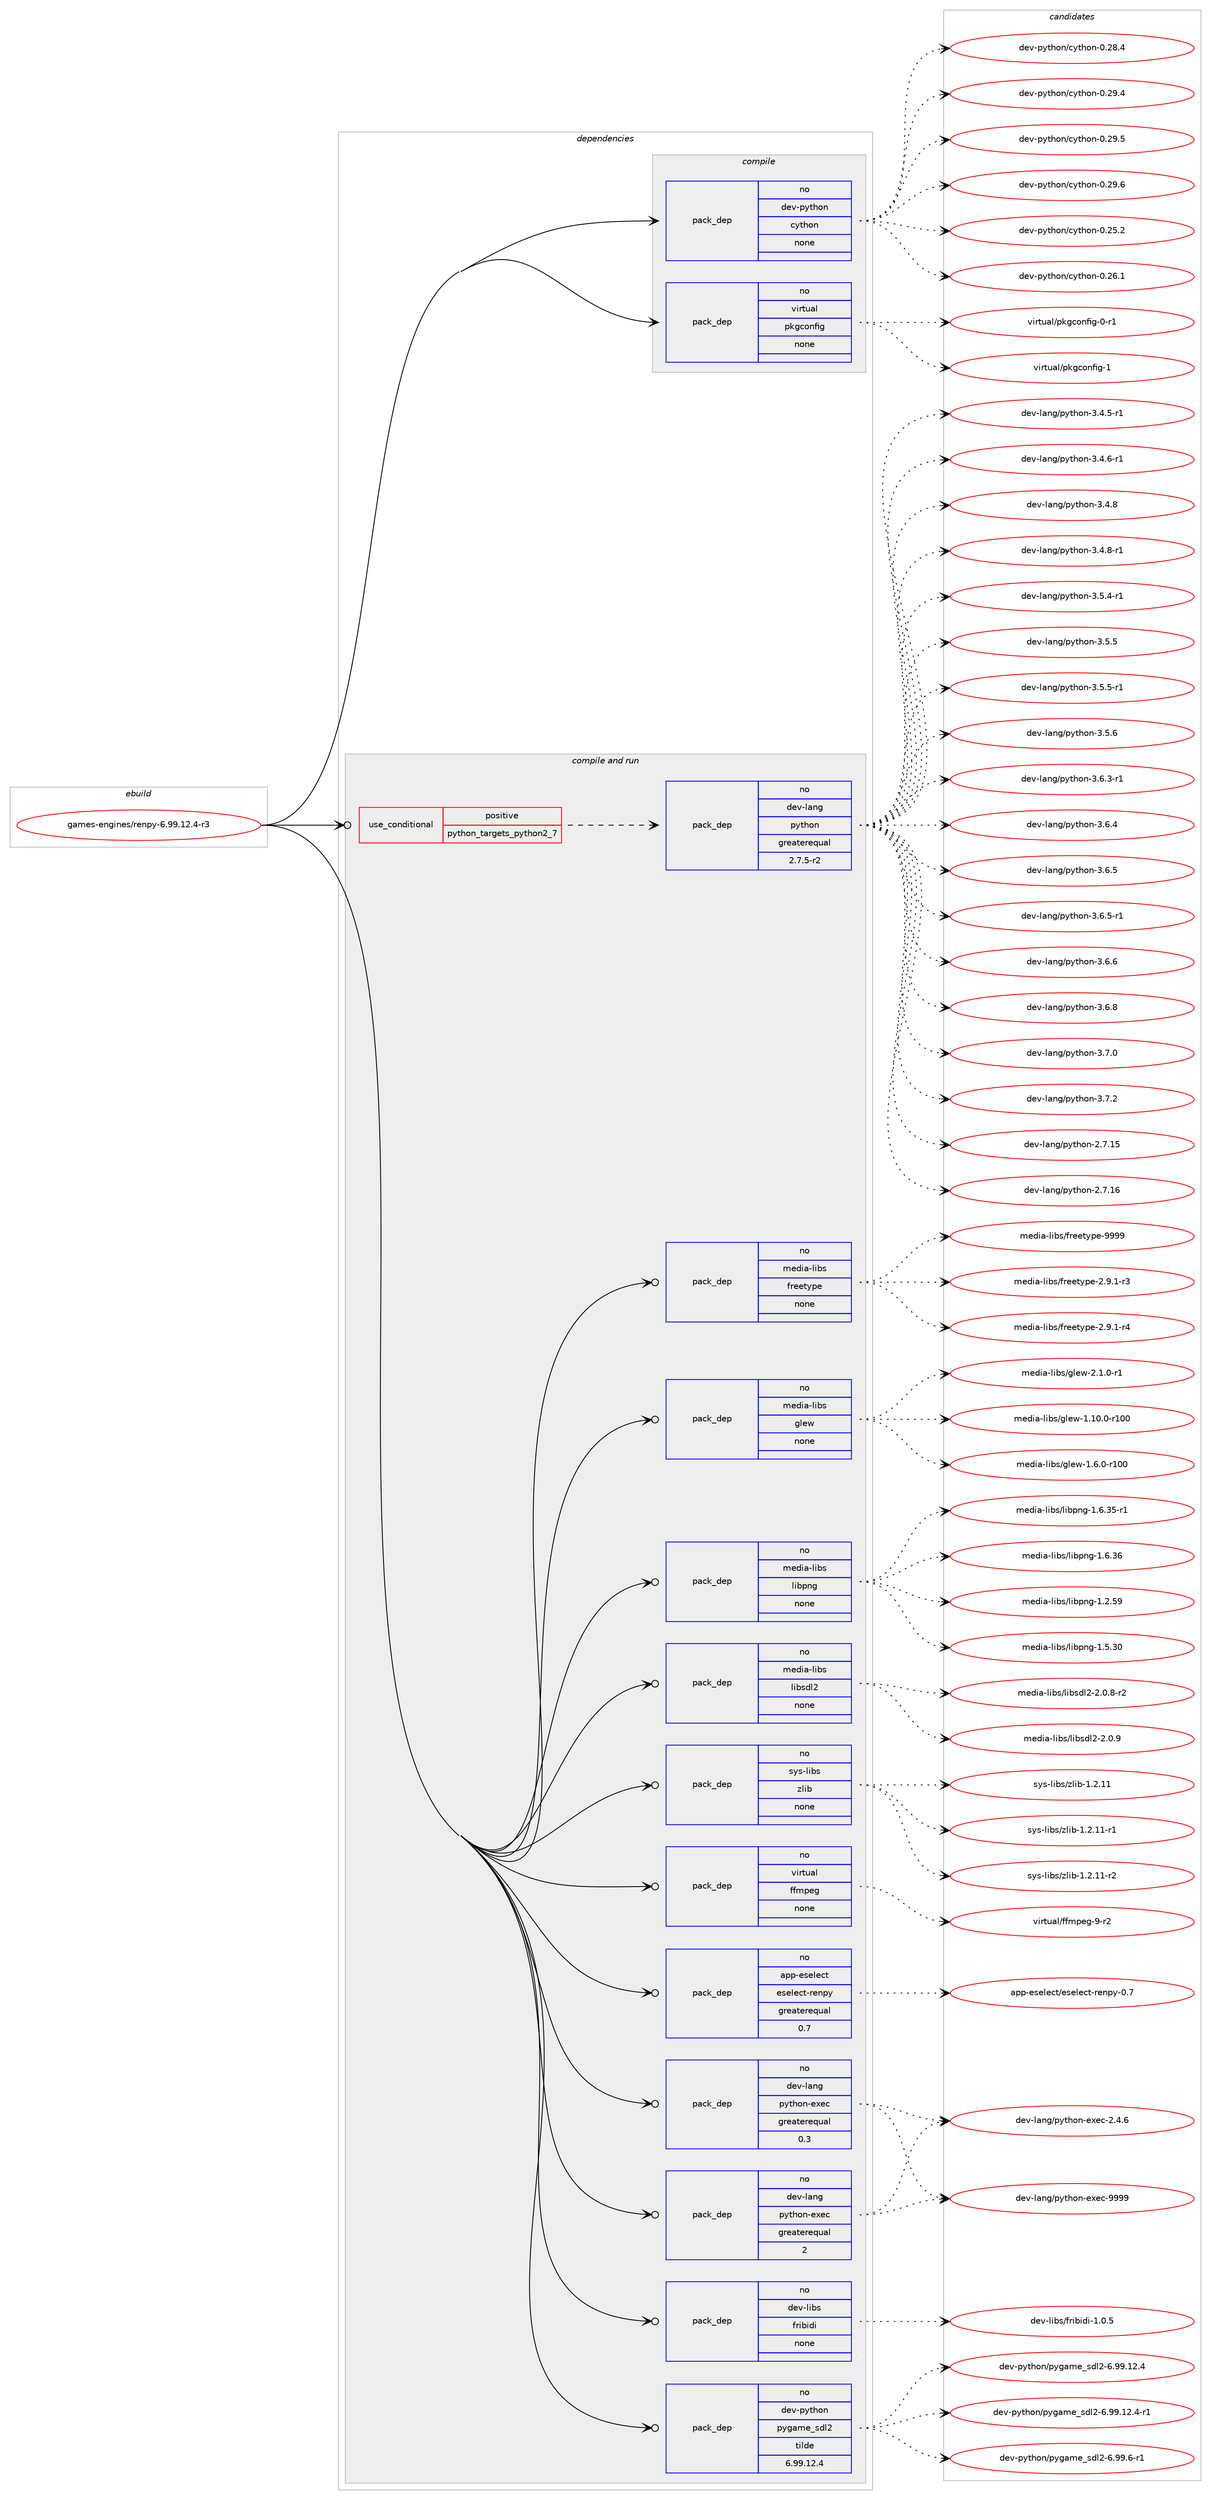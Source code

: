 digraph prolog {

# *************
# Graph options
# *************

newrank=true;
concentrate=true;
compound=true;
graph [rankdir=LR,fontname=Helvetica,fontsize=10,ranksep=1.5];#, ranksep=2.5, nodesep=0.2];
edge  [arrowhead=vee];
node  [fontname=Helvetica,fontsize=10];

# **********
# The ebuild
# **********

subgraph cluster_leftcol {
color=gray;
rank=same;
label=<<i>ebuild</i>>;
id [label="games-engines/renpy-6.99.12.4-r3", color=red, width=4, href="../games-engines/renpy-6.99.12.4-r3.svg"];
}

# ****************
# The dependencies
# ****************

subgraph cluster_midcol {
color=gray;
label=<<i>dependencies</i>>;
subgraph cluster_compile {
fillcolor="#eeeeee";
style=filled;
label=<<i>compile</i>>;
subgraph pack1106395 {
dependency1556688 [label=<<TABLE BORDER="0" CELLBORDER="1" CELLSPACING="0" CELLPADDING="4" WIDTH="220"><TR><TD ROWSPAN="6" CELLPADDING="30">pack_dep</TD></TR><TR><TD WIDTH="110">no</TD></TR><TR><TD>dev-python</TD></TR><TR><TD>cython</TD></TR><TR><TD>none</TD></TR><TR><TD></TD></TR></TABLE>>, shape=none, color=blue];
}
id:e -> dependency1556688:w [weight=20,style="solid",arrowhead="vee"];
subgraph pack1106396 {
dependency1556689 [label=<<TABLE BORDER="0" CELLBORDER="1" CELLSPACING="0" CELLPADDING="4" WIDTH="220"><TR><TD ROWSPAN="6" CELLPADDING="30">pack_dep</TD></TR><TR><TD WIDTH="110">no</TD></TR><TR><TD>virtual</TD></TR><TR><TD>pkgconfig</TD></TR><TR><TD>none</TD></TR><TR><TD></TD></TR></TABLE>>, shape=none, color=blue];
}
id:e -> dependency1556689:w [weight=20,style="solid",arrowhead="vee"];
}
subgraph cluster_compileandrun {
fillcolor="#eeeeee";
style=filled;
label=<<i>compile and run</i>>;
subgraph cond426432 {
dependency1556690 [label=<<TABLE BORDER="0" CELLBORDER="1" CELLSPACING="0" CELLPADDING="4"><TR><TD ROWSPAN="3" CELLPADDING="10">use_conditional</TD></TR><TR><TD>positive</TD></TR><TR><TD>python_targets_python2_7</TD></TR></TABLE>>, shape=none, color=red];
subgraph pack1106397 {
dependency1556691 [label=<<TABLE BORDER="0" CELLBORDER="1" CELLSPACING="0" CELLPADDING="4" WIDTH="220"><TR><TD ROWSPAN="6" CELLPADDING="30">pack_dep</TD></TR><TR><TD WIDTH="110">no</TD></TR><TR><TD>dev-lang</TD></TR><TR><TD>python</TD></TR><TR><TD>greaterequal</TD></TR><TR><TD>2.7.5-r2</TD></TR></TABLE>>, shape=none, color=blue];
}
dependency1556690:e -> dependency1556691:w [weight=20,style="dashed",arrowhead="vee"];
}
id:e -> dependency1556690:w [weight=20,style="solid",arrowhead="odotvee"];
subgraph pack1106398 {
dependency1556692 [label=<<TABLE BORDER="0" CELLBORDER="1" CELLSPACING="0" CELLPADDING="4" WIDTH="220"><TR><TD ROWSPAN="6" CELLPADDING="30">pack_dep</TD></TR><TR><TD WIDTH="110">no</TD></TR><TR><TD>app-eselect</TD></TR><TR><TD>eselect-renpy</TD></TR><TR><TD>greaterequal</TD></TR><TR><TD>0.7</TD></TR></TABLE>>, shape=none, color=blue];
}
id:e -> dependency1556692:w [weight=20,style="solid",arrowhead="odotvee"];
subgraph pack1106399 {
dependency1556693 [label=<<TABLE BORDER="0" CELLBORDER="1" CELLSPACING="0" CELLPADDING="4" WIDTH="220"><TR><TD ROWSPAN="6" CELLPADDING="30">pack_dep</TD></TR><TR><TD WIDTH="110">no</TD></TR><TR><TD>dev-lang</TD></TR><TR><TD>python-exec</TD></TR><TR><TD>greaterequal</TD></TR><TR><TD>0.3</TD></TR></TABLE>>, shape=none, color=blue];
}
id:e -> dependency1556693:w [weight=20,style="solid",arrowhead="odotvee"];
subgraph pack1106400 {
dependency1556694 [label=<<TABLE BORDER="0" CELLBORDER="1" CELLSPACING="0" CELLPADDING="4" WIDTH="220"><TR><TD ROWSPAN="6" CELLPADDING="30">pack_dep</TD></TR><TR><TD WIDTH="110">no</TD></TR><TR><TD>dev-lang</TD></TR><TR><TD>python-exec</TD></TR><TR><TD>greaterequal</TD></TR><TR><TD>2</TD></TR></TABLE>>, shape=none, color=blue];
}
id:e -> dependency1556694:w [weight=20,style="solid",arrowhead="odotvee"];
subgraph pack1106401 {
dependency1556695 [label=<<TABLE BORDER="0" CELLBORDER="1" CELLSPACING="0" CELLPADDING="4" WIDTH="220"><TR><TD ROWSPAN="6" CELLPADDING="30">pack_dep</TD></TR><TR><TD WIDTH="110">no</TD></TR><TR><TD>dev-libs</TD></TR><TR><TD>fribidi</TD></TR><TR><TD>none</TD></TR><TR><TD></TD></TR></TABLE>>, shape=none, color=blue];
}
id:e -> dependency1556695:w [weight=20,style="solid",arrowhead="odotvee"];
subgraph pack1106402 {
dependency1556696 [label=<<TABLE BORDER="0" CELLBORDER="1" CELLSPACING="0" CELLPADDING="4" WIDTH="220"><TR><TD ROWSPAN="6" CELLPADDING="30">pack_dep</TD></TR><TR><TD WIDTH="110">no</TD></TR><TR><TD>dev-python</TD></TR><TR><TD>pygame_sdl2</TD></TR><TR><TD>tilde</TD></TR><TR><TD>6.99.12.4</TD></TR></TABLE>>, shape=none, color=blue];
}
id:e -> dependency1556696:w [weight=20,style="solid",arrowhead="odotvee"];
subgraph pack1106403 {
dependency1556697 [label=<<TABLE BORDER="0" CELLBORDER="1" CELLSPACING="0" CELLPADDING="4" WIDTH="220"><TR><TD ROWSPAN="6" CELLPADDING="30">pack_dep</TD></TR><TR><TD WIDTH="110">no</TD></TR><TR><TD>media-libs</TD></TR><TR><TD>freetype</TD></TR><TR><TD>none</TD></TR><TR><TD></TD></TR></TABLE>>, shape=none, color=blue];
}
id:e -> dependency1556697:w [weight=20,style="solid",arrowhead="odotvee"];
subgraph pack1106404 {
dependency1556698 [label=<<TABLE BORDER="0" CELLBORDER="1" CELLSPACING="0" CELLPADDING="4" WIDTH="220"><TR><TD ROWSPAN="6" CELLPADDING="30">pack_dep</TD></TR><TR><TD WIDTH="110">no</TD></TR><TR><TD>media-libs</TD></TR><TR><TD>glew</TD></TR><TR><TD>none</TD></TR><TR><TD></TD></TR></TABLE>>, shape=none, color=blue];
}
id:e -> dependency1556698:w [weight=20,style="solid",arrowhead="odotvee"];
subgraph pack1106405 {
dependency1556699 [label=<<TABLE BORDER="0" CELLBORDER="1" CELLSPACING="0" CELLPADDING="4" WIDTH="220"><TR><TD ROWSPAN="6" CELLPADDING="30">pack_dep</TD></TR><TR><TD WIDTH="110">no</TD></TR><TR><TD>media-libs</TD></TR><TR><TD>libpng</TD></TR><TR><TD>none</TD></TR><TR><TD></TD></TR></TABLE>>, shape=none, color=blue];
}
id:e -> dependency1556699:w [weight=20,style="solid",arrowhead="odotvee"];
subgraph pack1106406 {
dependency1556700 [label=<<TABLE BORDER="0" CELLBORDER="1" CELLSPACING="0" CELLPADDING="4" WIDTH="220"><TR><TD ROWSPAN="6" CELLPADDING="30">pack_dep</TD></TR><TR><TD WIDTH="110">no</TD></TR><TR><TD>media-libs</TD></TR><TR><TD>libsdl2</TD></TR><TR><TD>none</TD></TR><TR><TD></TD></TR></TABLE>>, shape=none, color=blue];
}
id:e -> dependency1556700:w [weight=20,style="solid",arrowhead="odotvee"];
subgraph pack1106407 {
dependency1556701 [label=<<TABLE BORDER="0" CELLBORDER="1" CELLSPACING="0" CELLPADDING="4" WIDTH="220"><TR><TD ROWSPAN="6" CELLPADDING="30">pack_dep</TD></TR><TR><TD WIDTH="110">no</TD></TR><TR><TD>sys-libs</TD></TR><TR><TD>zlib</TD></TR><TR><TD>none</TD></TR><TR><TD></TD></TR></TABLE>>, shape=none, color=blue];
}
id:e -> dependency1556701:w [weight=20,style="solid",arrowhead="odotvee"];
subgraph pack1106408 {
dependency1556702 [label=<<TABLE BORDER="0" CELLBORDER="1" CELLSPACING="0" CELLPADDING="4" WIDTH="220"><TR><TD ROWSPAN="6" CELLPADDING="30">pack_dep</TD></TR><TR><TD WIDTH="110">no</TD></TR><TR><TD>virtual</TD></TR><TR><TD>ffmpeg</TD></TR><TR><TD>none</TD></TR><TR><TD></TD></TR></TABLE>>, shape=none, color=blue];
}
id:e -> dependency1556702:w [weight=20,style="solid",arrowhead="odotvee"];
}
subgraph cluster_run {
fillcolor="#eeeeee";
style=filled;
label=<<i>run</i>>;
}
}

# **************
# The candidates
# **************

subgraph cluster_choices {
rank=same;
color=gray;
label=<<i>candidates</i>>;

subgraph choice1106395 {
color=black;
nodesep=1;
choice10010111845112121116104111110479912111610411111045484650534650 [label="dev-python/cython-0.25.2", color=red, width=4,href="../dev-python/cython-0.25.2.svg"];
choice10010111845112121116104111110479912111610411111045484650544649 [label="dev-python/cython-0.26.1", color=red, width=4,href="../dev-python/cython-0.26.1.svg"];
choice10010111845112121116104111110479912111610411111045484650564652 [label="dev-python/cython-0.28.4", color=red, width=4,href="../dev-python/cython-0.28.4.svg"];
choice10010111845112121116104111110479912111610411111045484650574652 [label="dev-python/cython-0.29.4", color=red, width=4,href="../dev-python/cython-0.29.4.svg"];
choice10010111845112121116104111110479912111610411111045484650574653 [label="dev-python/cython-0.29.5", color=red, width=4,href="../dev-python/cython-0.29.5.svg"];
choice10010111845112121116104111110479912111610411111045484650574654 [label="dev-python/cython-0.29.6", color=red, width=4,href="../dev-python/cython-0.29.6.svg"];
dependency1556688:e -> choice10010111845112121116104111110479912111610411111045484650534650:w [style=dotted,weight="100"];
dependency1556688:e -> choice10010111845112121116104111110479912111610411111045484650544649:w [style=dotted,weight="100"];
dependency1556688:e -> choice10010111845112121116104111110479912111610411111045484650564652:w [style=dotted,weight="100"];
dependency1556688:e -> choice10010111845112121116104111110479912111610411111045484650574652:w [style=dotted,weight="100"];
dependency1556688:e -> choice10010111845112121116104111110479912111610411111045484650574653:w [style=dotted,weight="100"];
dependency1556688:e -> choice10010111845112121116104111110479912111610411111045484650574654:w [style=dotted,weight="100"];
}
subgraph choice1106396 {
color=black;
nodesep=1;
choice11810511411611797108471121071039911111010210510345484511449 [label="virtual/pkgconfig-0-r1", color=red, width=4,href="../virtual/pkgconfig-0-r1.svg"];
choice1181051141161179710847112107103991111101021051034549 [label="virtual/pkgconfig-1", color=red, width=4,href="../virtual/pkgconfig-1.svg"];
dependency1556689:e -> choice11810511411611797108471121071039911111010210510345484511449:w [style=dotted,weight="100"];
dependency1556689:e -> choice1181051141161179710847112107103991111101021051034549:w [style=dotted,weight="100"];
}
subgraph choice1106397 {
color=black;
nodesep=1;
choice10010111845108971101034711212111610411111045504655464953 [label="dev-lang/python-2.7.15", color=red, width=4,href="../dev-lang/python-2.7.15.svg"];
choice10010111845108971101034711212111610411111045504655464954 [label="dev-lang/python-2.7.16", color=red, width=4,href="../dev-lang/python-2.7.16.svg"];
choice1001011184510897110103471121211161041111104551465246534511449 [label="dev-lang/python-3.4.5-r1", color=red, width=4,href="../dev-lang/python-3.4.5-r1.svg"];
choice1001011184510897110103471121211161041111104551465246544511449 [label="dev-lang/python-3.4.6-r1", color=red, width=4,href="../dev-lang/python-3.4.6-r1.svg"];
choice100101118451089711010347112121116104111110455146524656 [label="dev-lang/python-3.4.8", color=red, width=4,href="../dev-lang/python-3.4.8.svg"];
choice1001011184510897110103471121211161041111104551465246564511449 [label="dev-lang/python-3.4.8-r1", color=red, width=4,href="../dev-lang/python-3.4.8-r1.svg"];
choice1001011184510897110103471121211161041111104551465346524511449 [label="dev-lang/python-3.5.4-r1", color=red, width=4,href="../dev-lang/python-3.5.4-r1.svg"];
choice100101118451089711010347112121116104111110455146534653 [label="dev-lang/python-3.5.5", color=red, width=4,href="../dev-lang/python-3.5.5.svg"];
choice1001011184510897110103471121211161041111104551465346534511449 [label="dev-lang/python-3.5.5-r1", color=red, width=4,href="../dev-lang/python-3.5.5-r1.svg"];
choice100101118451089711010347112121116104111110455146534654 [label="dev-lang/python-3.5.6", color=red, width=4,href="../dev-lang/python-3.5.6.svg"];
choice1001011184510897110103471121211161041111104551465446514511449 [label="dev-lang/python-3.6.3-r1", color=red, width=4,href="../dev-lang/python-3.6.3-r1.svg"];
choice100101118451089711010347112121116104111110455146544652 [label="dev-lang/python-3.6.4", color=red, width=4,href="../dev-lang/python-3.6.4.svg"];
choice100101118451089711010347112121116104111110455146544653 [label="dev-lang/python-3.6.5", color=red, width=4,href="../dev-lang/python-3.6.5.svg"];
choice1001011184510897110103471121211161041111104551465446534511449 [label="dev-lang/python-3.6.5-r1", color=red, width=4,href="../dev-lang/python-3.6.5-r1.svg"];
choice100101118451089711010347112121116104111110455146544654 [label="dev-lang/python-3.6.6", color=red, width=4,href="../dev-lang/python-3.6.6.svg"];
choice100101118451089711010347112121116104111110455146544656 [label="dev-lang/python-3.6.8", color=red, width=4,href="../dev-lang/python-3.6.8.svg"];
choice100101118451089711010347112121116104111110455146554648 [label="dev-lang/python-3.7.0", color=red, width=4,href="../dev-lang/python-3.7.0.svg"];
choice100101118451089711010347112121116104111110455146554650 [label="dev-lang/python-3.7.2", color=red, width=4,href="../dev-lang/python-3.7.2.svg"];
dependency1556691:e -> choice10010111845108971101034711212111610411111045504655464953:w [style=dotted,weight="100"];
dependency1556691:e -> choice10010111845108971101034711212111610411111045504655464954:w [style=dotted,weight="100"];
dependency1556691:e -> choice1001011184510897110103471121211161041111104551465246534511449:w [style=dotted,weight="100"];
dependency1556691:e -> choice1001011184510897110103471121211161041111104551465246544511449:w [style=dotted,weight="100"];
dependency1556691:e -> choice100101118451089711010347112121116104111110455146524656:w [style=dotted,weight="100"];
dependency1556691:e -> choice1001011184510897110103471121211161041111104551465246564511449:w [style=dotted,weight="100"];
dependency1556691:e -> choice1001011184510897110103471121211161041111104551465346524511449:w [style=dotted,weight="100"];
dependency1556691:e -> choice100101118451089711010347112121116104111110455146534653:w [style=dotted,weight="100"];
dependency1556691:e -> choice1001011184510897110103471121211161041111104551465346534511449:w [style=dotted,weight="100"];
dependency1556691:e -> choice100101118451089711010347112121116104111110455146534654:w [style=dotted,weight="100"];
dependency1556691:e -> choice1001011184510897110103471121211161041111104551465446514511449:w [style=dotted,weight="100"];
dependency1556691:e -> choice100101118451089711010347112121116104111110455146544652:w [style=dotted,weight="100"];
dependency1556691:e -> choice100101118451089711010347112121116104111110455146544653:w [style=dotted,weight="100"];
dependency1556691:e -> choice1001011184510897110103471121211161041111104551465446534511449:w [style=dotted,weight="100"];
dependency1556691:e -> choice100101118451089711010347112121116104111110455146544654:w [style=dotted,weight="100"];
dependency1556691:e -> choice100101118451089711010347112121116104111110455146544656:w [style=dotted,weight="100"];
dependency1556691:e -> choice100101118451089711010347112121116104111110455146554648:w [style=dotted,weight="100"];
dependency1556691:e -> choice100101118451089711010347112121116104111110455146554650:w [style=dotted,weight="100"];
}
subgraph choice1106398 {
color=black;
nodesep=1;
choice97112112451011151011081019911647101115101108101991164511410111011212145484655 [label="app-eselect/eselect-renpy-0.7", color=red, width=4,href="../app-eselect/eselect-renpy-0.7.svg"];
dependency1556692:e -> choice97112112451011151011081019911647101115101108101991164511410111011212145484655:w [style=dotted,weight="100"];
}
subgraph choice1106399 {
color=black;
nodesep=1;
choice1001011184510897110103471121211161041111104510112010199455046524654 [label="dev-lang/python-exec-2.4.6", color=red, width=4,href="../dev-lang/python-exec-2.4.6.svg"];
choice10010111845108971101034711212111610411111045101120101994557575757 [label="dev-lang/python-exec-9999", color=red, width=4,href="../dev-lang/python-exec-9999.svg"];
dependency1556693:e -> choice1001011184510897110103471121211161041111104510112010199455046524654:w [style=dotted,weight="100"];
dependency1556693:e -> choice10010111845108971101034711212111610411111045101120101994557575757:w [style=dotted,weight="100"];
}
subgraph choice1106400 {
color=black;
nodesep=1;
choice1001011184510897110103471121211161041111104510112010199455046524654 [label="dev-lang/python-exec-2.4.6", color=red, width=4,href="../dev-lang/python-exec-2.4.6.svg"];
choice10010111845108971101034711212111610411111045101120101994557575757 [label="dev-lang/python-exec-9999", color=red, width=4,href="../dev-lang/python-exec-9999.svg"];
dependency1556694:e -> choice1001011184510897110103471121211161041111104510112010199455046524654:w [style=dotted,weight="100"];
dependency1556694:e -> choice10010111845108971101034711212111610411111045101120101994557575757:w [style=dotted,weight="100"];
}
subgraph choice1106401 {
color=black;
nodesep=1;
choice10010111845108105981154710211410598105100105454946484653 [label="dev-libs/fribidi-1.0.5", color=red, width=4,href="../dev-libs/fribidi-1.0.5.svg"];
dependency1556695:e -> choice10010111845108105981154710211410598105100105454946484653:w [style=dotted,weight="100"];
}
subgraph choice1106402 {
color=black;
nodesep=1;
choice100101118451121211161041111104711212110397109101951151001085045544657574649504652 [label="dev-python/pygame_sdl2-6.99.12.4", color=red, width=4,href="../dev-python/pygame_sdl2-6.99.12.4.svg"];
choice1001011184511212111610411111047112121103971091019511510010850455446575746495046524511449 [label="dev-python/pygame_sdl2-6.99.12.4-r1", color=red, width=4,href="../dev-python/pygame_sdl2-6.99.12.4-r1.svg"];
choice1001011184511212111610411111047112121103971091019511510010850455446575746544511449 [label="dev-python/pygame_sdl2-6.99.6-r1", color=red, width=4,href="../dev-python/pygame_sdl2-6.99.6-r1.svg"];
dependency1556696:e -> choice100101118451121211161041111104711212110397109101951151001085045544657574649504652:w [style=dotted,weight="100"];
dependency1556696:e -> choice1001011184511212111610411111047112121103971091019511510010850455446575746495046524511449:w [style=dotted,weight="100"];
dependency1556696:e -> choice1001011184511212111610411111047112121103971091019511510010850455446575746544511449:w [style=dotted,weight="100"];
}
subgraph choice1106403 {
color=black;
nodesep=1;
choice109101100105974510810598115471021141011011161211121014550465746494511451 [label="media-libs/freetype-2.9.1-r3", color=red, width=4,href="../media-libs/freetype-2.9.1-r3.svg"];
choice109101100105974510810598115471021141011011161211121014550465746494511452 [label="media-libs/freetype-2.9.1-r4", color=red, width=4,href="../media-libs/freetype-2.9.1-r4.svg"];
choice109101100105974510810598115471021141011011161211121014557575757 [label="media-libs/freetype-9999", color=red, width=4,href="../media-libs/freetype-9999.svg"];
dependency1556697:e -> choice109101100105974510810598115471021141011011161211121014550465746494511451:w [style=dotted,weight="100"];
dependency1556697:e -> choice109101100105974510810598115471021141011011161211121014550465746494511452:w [style=dotted,weight="100"];
dependency1556697:e -> choice109101100105974510810598115471021141011011161211121014557575757:w [style=dotted,weight="100"];
}
subgraph choice1106404 {
color=black;
nodesep=1;
choice109101100105974510810598115471031081011194549464948464845114494848 [label="media-libs/glew-1.10.0-r100", color=red, width=4,href="../media-libs/glew-1.10.0-r100.svg"];
choice1091011001059745108105981154710310810111945494654464845114494848 [label="media-libs/glew-1.6.0-r100", color=red, width=4,href="../media-libs/glew-1.6.0-r100.svg"];
choice109101100105974510810598115471031081011194550464946484511449 [label="media-libs/glew-2.1.0-r1", color=red, width=4,href="../media-libs/glew-2.1.0-r1.svg"];
dependency1556698:e -> choice109101100105974510810598115471031081011194549464948464845114494848:w [style=dotted,weight="100"];
dependency1556698:e -> choice1091011001059745108105981154710310810111945494654464845114494848:w [style=dotted,weight="100"];
dependency1556698:e -> choice109101100105974510810598115471031081011194550464946484511449:w [style=dotted,weight="100"];
}
subgraph choice1106405 {
color=black;
nodesep=1;
choice109101100105974510810598115471081059811211010345494650465357 [label="media-libs/libpng-1.2.59", color=red, width=4,href="../media-libs/libpng-1.2.59.svg"];
choice109101100105974510810598115471081059811211010345494653465148 [label="media-libs/libpng-1.5.30", color=red, width=4,href="../media-libs/libpng-1.5.30.svg"];
choice1091011001059745108105981154710810598112110103454946544651534511449 [label="media-libs/libpng-1.6.35-r1", color=red, width=4,href="../media-libs/libpng-1.6.35-r1.svg"];
choice109101100105974510810598115471081059811211010345494654465154 [label="media-libs/libpng-1.6.36", color=red, width=4,href="../media-libs/libpng-1.6.36.svg"];
dependency1556699:e -> choice109101100105974510810598115471081059811211010345494650465357:w [style=dotted,weight="100"];
dependency1556699:e -> choice109101100105974510810598115471081059811211010345494653465148:w [style=dotted,weight="100"];
dependency1556699:e -> choice1091011001059745108105981154710810598112110103454946544651534511449:w [style=dotted,weight="100"];
dependency1556699:e -> choice109101100105974510810598115471081059811211010345494654465154:w [style=dotted,weight="100"];
}
subgraph choice1106406 {
color=black;
nodesep=1;
choice1091011001059745108105981154710810598115100108504550464846564511450 [label="media-libs/libsdl2-2.0.8-r2", color=red, width=4,href="../media-libs/libsdl2-2.0.8-r2.svg"];
choice109101100105974510810598115471081059811510010850455046484657 [label="media-libs/libsdl2-2.0.9", color=red, width=4,href="../media-libs/libsdl2-2.0.9.svg"];
dependency1556700:e -> choice1091011001059745108105981154710810598115100108504550464846564511450:w [style=dotted,weight="100"];
dependency1556700:e -> choice109101100105974510810598115471081059811510010850455046484657:w [style=dotted,weight="100"];
}
subgraph choice1106407 {
color=black;
nodesep=1;
choice1151211154510810598115471221081059845494650464949 [label="sys-libs/zlib-1.2.11", color=red, width=4,href="../sys-libs/zlib-1.2.11.svg"];
choice11512111545108105981154712210810598454946504649494511449 [label="sys-libs/zlib-1.2.11-r1", color=red, width=4,href="../sys-libs/zlib-1.2.11-r1.svg"];
choice11512111545108105981154712210810598454946504649494511450 [label="sys-libs/zlib-1.2.11-r2", color=red, width=4,href="../sys-libs/zlib-1.2.11-r2.svg"];
dependency1556701:e -> choice1151211154510810598115471221081059845494650464949:w [style=dotted,weight="100"];
dependency1556701:e -> choice11512111545108105981154712210810598454946504649494511449:w [style=dotted,weight="100"];
dependency1556701:e -> choice11512111545108105981154712210810598454946504649494511450:w [style=dotted,weight="100"];
}
subgraph choice1106408 {
color=black;
nodesep=1;
choice118105114116117971084710210210911210110345574511450 [label="virtual/ffmpeg-9-r2", color=red, width=4,href="../virtual/ffmpeg-9-r2.svg"];
dependency1556702:e -> choice118105114116117971084710210210911210110345574511450:w [style=dotted,weight="100"];
}
}

}
